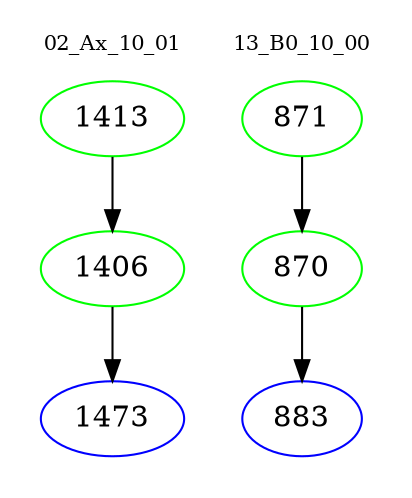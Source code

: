 digraph{
subgraph cluster_0 {
color = white
label = "02_Ax_10_01";
fontsize=10;
T0_1413 [label="1413", color="green"]
T0_1413 -> T0_1406 [color="black"]
T0_1406 [label="1406", color="green"]
T0_1406 -> T0_1473 [color="black"]
T0_1473 [label="1473", color="blue"]
}
subgraph cluster_1 {
color = white
label = "13_B0_10_00";
fontsize=10;
T1_871 [label="871", color="green"]
T1_871 -> T1_870 [color="black"]
T1_870 [label="870", color="green"]
T1_870 -> T1_883 [color="black"]
T1_883 [label="883", color="blue"]
}
}

